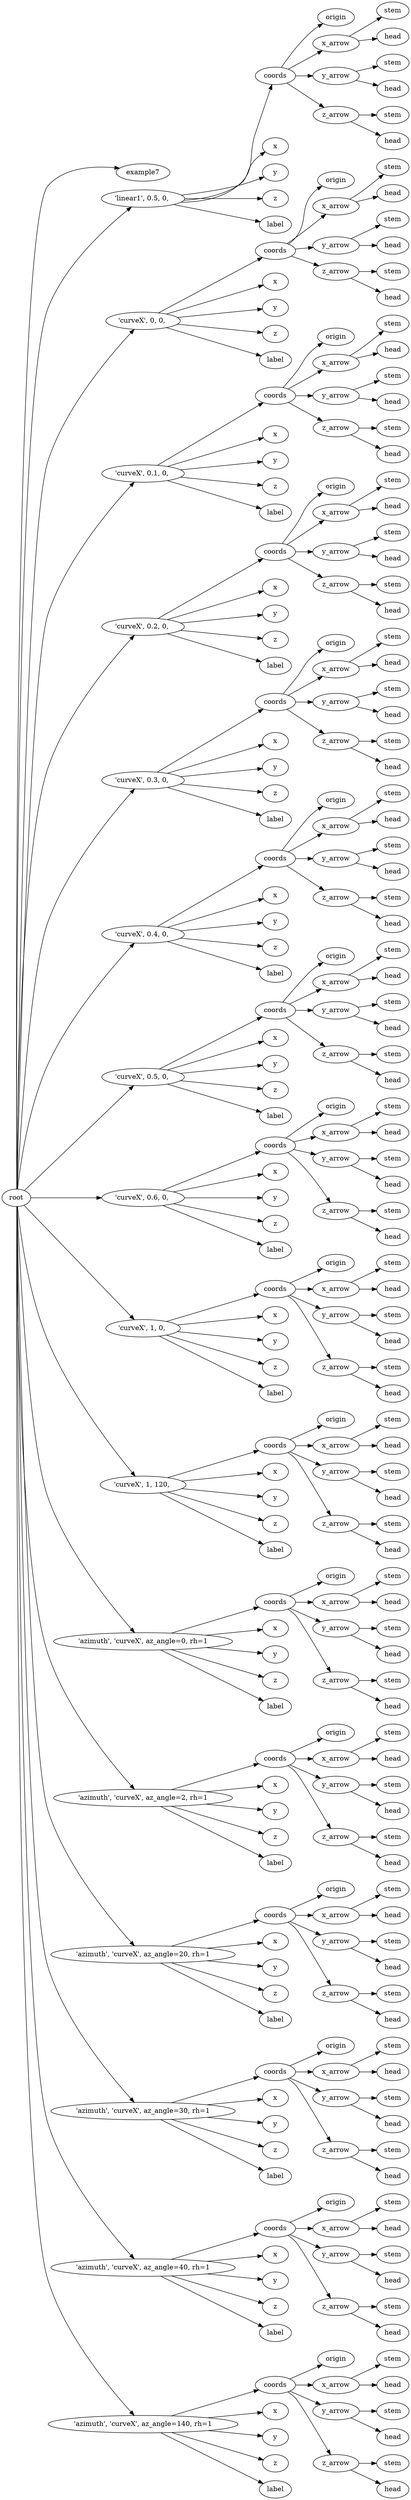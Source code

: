 digraph example7 {
	graph [rankdir=LR]
	root_699 [label=root href="javascript:s=&quot;\(\)\nNone&quot;; console.log(s); alert(s);"]
	example7_700 [label=example7 href="javascript:s=&quot;\(&#x27;example7&#x27;,\)\nLinearExtrude&quot;; console.log(s); alert(s);" tooltip=LinearExtrude]
	701 [label="'linear1',\ 0\.5,\ 0,\ " href="javascript:s=&quot;\(&quot;&#x27;linear1&#x27;,\ 0\.5,\ 0,\ &quot;,\)\nAnnotatedCoordinates&quot;; console.log(s); alert(s);" tooltip=AnnotatedCoordinates]
	coords_702 [label=coords href="javascript:s=&quot;\(&quot;&#x27;linear1&#x27;,\ 0\.5,\ 0,\ &quot;,\ &#x27;coords&#x27;\)\nCoordinates&quot;; console.log(s); alert(s);" tooltip=Coordinates]
	origin_703 [label=origin href="javascript:s=&quot;\(&quot;&#x27;linear1&#x27;,\ 0\.5,\ 0,\ &quot;,\ &#x27;coords&#x27;,\ &#x27;origin&#x27;\)\nCoordinatesCage&quot;; console.log(s); alert(s);" tooltip=CoordinatesCage]
	x_arrow_704 [label=x_arrow href="javascript:s=&quot;\(&quot;&#x27;linear1&#x27;,\ 0\.5,\ 0,\ &quot;,\ &#x27;coords&#x27;,\ &#x27;x_arrow&#x27;\)\nArrow&quot;; console.log(s); alert(s);" tooltip=Arrow]
	stem_705 [label=stem href="javascript:s=&quot;\(&quot;&#x27;linear1&#x27;,\ 0\.5,\ 0,\ &quot;,\ &#x27;coords&#x27;,\ &#x27;x_arrow&#x27;,\ &#x27;stem&#x27;\)\nCone&quot;; console.log(s); alert(s);" tooltip=Cone]
	head_706 [label=head href="javascript:s=&quot;\(&quot;&#x27;linear1&#x27;,\ 0\.5,\ 0,\ &quot;,\ &#x27;coords&#x27;,\ &#x27;x_arrow&#x27;,\ &#x27;head&#x27;\)\nCone&quot;; console.log(s); alert(s);" tooltip=Cone]
	y_arrow_707 [label=y_arrow href="javascript:s=&quot;\(&quot;&#x27;linear1&#x27;,\ 0\.5,\ 0,\ &quot;,\ &#x27;coords&#x27;,\ &#x27;y_arrow&#x27;\)\nArrow&quot;; console.log(s); alert(s);" tooltip=Arrow]
	stem_708 [label=stem href="javascript:s=&quot;\(&quot;&#x27;linear1&#x27;,\ 0\.5,\ 0,\ &quot;,\ &#x27;coords&#x27;,\ &#x27;y_arrow&#x27;,\ &#x27;stem&#x27;\)\nCone&quot;; console.log(s); alert(s);" tooltip=Cone]
	head_709 [label=head href="javascript:s=&quot;\(&quot;&#x27;linear1&#x27;,\ 0\.5,\ 0,\ &quot;,\ &#x27;coords&#x27;,\ &#x27;y_arrow&#x27;,\ &#x27;head&#x27;\)\nCone&quot;; console.log(s); alert(s);" tooltip=Cone]
	z_arrow_710 [label=z_arrow href="javascript:s=&quot;\(&quot;&#x27;linear1&#x27;,\ 0\.5,\ 0,\ &quot;,\ &#x27;coords&#x27;,\ &#x27;z_arrow&#x27;\)\nArrow&quot;; console.log(s); alert(s);" tooltip=Arrow]
	stem_711 [label=stem href="javascript:s=&quot;\(&quot;&#x27;linear1&#x27;,\ 0\.5,\ 0,\ &quot;,\ &#x27;coords&#x27;,\ &#x27;z_arrow&#x27;,\ &#x27;stem&#x27;\)\nCone&quot;; console.log(s); alert(s);" tooltip=Cone]
	head_712 [label=head href="javascript:s=&quot;\(&quot;&#x27;linear1&#x27;,\ 0\.5,\ 0,\ &quot;,\ &#x27;coords&#x27;,\ &#x27;z_arrow&#x27;,\ &#x27;head&#x27;\)\nCone&quot;; console.log(s); alert(s);" tooltip=Cone]
	x_713 [label=x href="javascript:s=&quot;\(&quot;&#x27;linear1&#x27;,\ 0\.5,\ 0,\ &quot;,\ &#x27;x&#x27;\)\nText&quot;; console.log(s); alert(s);" tooltip=Text]
	y_714 [label=y href="javascript:s=&quot;\(&quot;&#x27;linear1&#x27;,\ 0\.5,\ 0,\ &quot;,\ &#x27;y&#x27;\)\nText&quot;; console.log(s); alert(s);" tooltip=Text]
	z_715 [label=z href="javascript:s=&quot;\(&quot;&#x27;linear1&#x27;,\ 0\.5,\ 0,\ &quot;,\ &#x27;z&#x27;\)\nText&quot;; console.log(s); alert(s);" tooltip=Text]
	label_716 [label=label href="javascript:s=&quot;\(&quot;&#x27;linear1&#x27;,\ 0\.5,\ 0,\ &quot;,\ &#x27;label&#x27;\)\nText&quot;; console.log(s); alert(s);" tooltip=Text]
	717 [label="'curveX',\ 0,\ 0,\ " href="javascript:s=&quot;\(&quot;&#x27;curveX&#x27;,\ 0,\ 0,\ &quot;,\)\nAnnotatedCoordinates&quot;; console.log(s); alert(s);" tooltip=AnnotatedCoordinates]
	coords_718 [label=coords href="javascript:s=&quot;\(&quot;&#x27;curveX&#x27;,\ 0,\ 0,\ &quot;,\ &#x27;coords&#x27;\)\nCoordinates&quot;; console.log(s); alert(s);" tooltip=Coordinates]
	origin_719 [label=origin href="javascript:s=&quot;\(&quot;&#x27;curveX&#x27;,\ 0,\ 0,\ &quot;,\ &#x27;coords&#x27;,\ &#x27;origin&#x27;\)\nCoordinatesCage&quot;; console.log(s); alert(s);" tooltip=CoordinatesCage]
	x_arrow_720 [label=x_arrow href="javascript:s=&quot;\(&quot;&#x27;curveX&#x27;,\ 0,\ 0,\ &quot;,\ &#x27;coords&#x27;,\ &#x27;x_arrow&#x27;\)\nArrow&quot;; console.log(s); alert(s);" tooltip=Arrow]
	stem_721 [label=stem href="javascript:s=&quot;\(&quot;&#x27;curveX&#x27;,\ 0,\ 0,\ &quot;,\ &#x27;coords&#x27;,\ &#x27;x_arrow&#x27;,\ &#x27;stem&#x27;\)\nCone&quot;; console.log(s); alert(s);" tooltip=Cone]
	head_722 [label=head href="javascript:s=&quot;\(&quot;&#x27;curveX&#x27;,\ 0,\ 0,\ &quot;,\ &#x27;coords&#x27;,\ &#x27;x_arrow&#x27;,\ &#x27;head&#x27;\)\nCone&quot;; console.log(s); alert(s);" tooltip=Cone]
	y_arrow_723 [label=y_arrow href="javascript:s=&quot;\(&quot;&#x27;curveX&#x27;,\ 0,\ 0,\ &quot;,\ &#x27;coords&#x27;,\ &#x27;y_arrow&#x27;\)\nArrow&quot;; console.log(s); alert(s);" tooltip=Arrow]
	stem_724 [label=stem href="javascript:s=&quot;\(&quot;&#x27;curveX&#x27;,\ 0,\ 0,\ &quot;,\ &#x27;coords&#x27;,\ &#x27;y_arrow&#x27;,\ &#x27;stem&#x27;\)\nCone&quot;; console.log(s); alert(s);" tooltip=Cone]
	head_725 [label=head href="javascript:s=&quot;\(&quot;&#x27;curveX&#x27;,\ 0,\ 0,\ &quot;,\ &#x27;coords&#x27;,\ &#x27;y_arrow&#x27;,\ &#x27;head&#x27;\)\nCone&quot;; console.log(s); alert(s);" tooltip=Cone]
	z_arrow_726 [label=z_arrow href="javascript:s=&quot;\(&quot;&#x27;curveX&#x27;,\ 0,\ 0,\ &quot;,\ &#x27;coords&#x27;,\ &#x27;z_arrow&#x27;\)\nArrow&quot;; console.log(s); alert(s);" tooltip=Arrow]
	stem_727 [label=stem href="javascript:s=&quot;\(&quot;&#x27;curveX&#x27;,\ 0,\ 0,\ &quot;,\ &#x27;coords&#x27;,\ &#x27;z_arrow&#x27;,\ &#x27;stem&#x27;\)\nCone&quot;; console.log(s); alert(s);" tooltip=Cone]
	head_728 [label=head href="javascript:s=&quot;\(&quot;&#x27;curveX&#x27;,\ 0,\ 0,\ &quot;,\ &#x27;coords&#x27;,\ &#x27;z_arrow&#x27;,\ &#x27;head&#x27;\)\nCone&quot;; console.log(s); alert(s);" tooltip=Cone]
	x_729 [label=x href="javascript:s=&quot;\(&quot;&#x27;curveX&#x27;,\ 0,\ 0,\ &quot;,\ &#x27;x&#x27;\)\nText&quot;; console.log(s); alert(s);" tooltip=Text]
	y_730 [label=y href="javascript:s=&quot;\(&quot;&#x27;curveX&#x27;,\ 0,\ 0,\ &quot;,\ &#x27;y&#x27;\)\nText&quot;; console.log(s); alert(s);" tooltip=Text]
	z_731 [label=z href="javascript:s=&quot;\(&quot;&#x27;curveX&#x27;,\ 0,\ 0,\ &quot;,\ &#x27;z&#x27;\)\nText&quot;; console.log(s); alert(s);" tooltip=Text]
	label_732 [label=label href="javascript:s=&quot;\(&quot;&#x27;curveX&#x27;,\ 0,\ 0,\ &quot;,\ &#x27;label&#x27;\)\nText&quot;; console.log(s); alert(s);" tooltip=Text]
	733 [label="'curveX',\ 0\.1,\ 0,\ " href="javascript:s=&quot;\(&quot;&#x27;curveX&#x27;,\ 0\.1,\ 0,\ &quot;,\)\nAnnotatedCoordinates&quot;; console.log(s); alert(s);" tooltip=AnnotatedCoordinates]
	coords_734 [label=coords href="javascript:s=&quot;\(&quot;&#x27;curveX&#x27;,\ 0\.1,\ 0,\ &quot;,\ &#x27;coords&#x27;\)\nCoordinates&quot;; console.log(s); alert(s);" tooltip=Coordinates]
	origin_735 [label=origin href="javascript:s=&quot;\(&quot;&#x27;curveX&#x27;,\ 0\.1,\ 0,\ &quot;,\ &#x27;coords&#x27;,\ &#x27;origin&#x27;\)\nCoordinatesCage&quot;; console.log(s); alert(s);" tooltip=CoordinatesCage]
	x_arrow_736 [label=x_arrow href="javascript:s=&quot;\(&quot;&#x27;curveX&#x27;,\ 0\.1,\ 0,\ &quot;,\ &#x27;coords&#x27;,\ &#x27;x_arrow&#x27;\)\nArrow&quot;; console.log(s); alert(s);" tooltip=Arrow]
	stem_737 [label=stem href="javascript:s=&quot;\(&quot;&#x27;curveX&#x27;,\ 0\.1,\ 0,\ &quot;,\ &#x27;coords&#x27;,\ &#x27;x_arrow&#x27;,\ &#x27;stem&#x27;\)\nCone&quot;; console.log(s); alert(s);" tooltip=Cone]
	head_738 [label=head href="javascript:s=&quot;\(&quot;&#x27;curveX&#x27;,\ 0\.1,\ 0,\ &quot;,\ &#x27;coords&#x27;,\ &#x27;x_arrow&#x27;,\ &#x27;head&#x27;\)\nCone&quot;; console.log(s); alert(s);" tooltip=Cone]
	y_arrow_739 [label=y_arrow href="javascript:s=&quot;\(&quot;&#x27;curveX&#x27;,\ 0\.1,\ 0,\ &quot;,\ &#x27;coords&#x27;,\ &#x27;y_arrow&#x27;\)\nArrow&quot;; console.log(s); alert(s);" tooltip=Arrow]
	stem_740 [label=stem href="javascript:s=&quot;\(&quot;&#x27;curveX&#x27;,\ 0\.1,\ 0,\ &quot;,\ &#x27;coords&#x27;,\ &#x27;y_arrow&#x27;,\ &#x27;stem&#x27;\)\nCone&quot;; console.log(s); alert(s);" tooltip=Cone]
	head_741 [label=head href="javascript:s=&quot;\(&quot;&#x27;curveX&#x27;,\ 0\.1,\ 0,\ &quot;,\ &#x27;coords&#x27;,\ &#x27;y_arrow&#x27;,\ &#x27;head&#x27;\)\nCone&quot;; console.log(s); alert(s);" tooltip=Cone]
	z_arrow_742 [label=z_arrow href="javascript:s=&quot;\(&quot;&#x27;curveX&#x27;,\ 0\.1,\ 0,\ &quot;,\ &#x27;coords&#x27;,\ &#x27;z_arrow&#x27;\)\nArrow&quot;; console.log(s); alert(s);" tooltip=Arrow]
	stem_743 [label=stem href="javascript:s=&quot;\(&quot;&#x27;curveX&#x27;,\ 0\.1,\ 0,\ &quot;,\ &#x27;coords&#x27;,\ &#x27;z_arrow&#x27;,\ &#x27;stem&#x27;\)\nCone&quot;; console.log(s); alert(s);" tooltip=Cone]
	head_744 [label=head href="javascript:s=&quot;\(&quot;&#x27;curveX&#x27;,\ 0\.1,\ 0,\ &quot;,\ &#x27;coords&#x27;,\ &#x27;z_arrow&#x27;,\ &#x27;head&#x27;\)\nCone&quot;; console.log(s); alert(s);" tooltip=Cone]
	x_745 [label=x href="javascript:s=&quot;\(&quot;&#x27;curveX&#x27;,\ 0\.1,\ 0,\ &quot;,\ &#x27;x&#x27;\)\nText&quot;; console.log(s); alert(s);" tooltip=Text]
	y_746 [label=y href="javascript:s=&quot;\(&quot;&#x27;curveX&#x27;,\ 0\.1,\ 0,\ &quot;,\ &#x27;y&#x27;\)\nText&quot;; console.log(s); alert(s);" tooltip=Text]
	z_747 [label=z href="javascript:s=&quot;\(&quot;&#x27;curveX&#x27;,\ 0\.1,\ 0,\ &quot;,\ &#x27;z&#x27;\)\nText&quot;; console.log(s); alert(s);" tooltip=Text]
	label_748 [label=label href="javascript:s=&quot;\(&quot;&#x27;curveX&#x27;,\ 0\.1,\ 0,\ &quot;,\ &#x27;label&#x27;\)\nText&quot;; console.log(s); alert(s);" tooltip=Text]
	749 [label="'curveX',\ 0\.2,\ 0,\ " href="javascript:s=&quot;\(&quot;&#x27;curveX&#x27;,\ 0\.2,\ 0,\ &quot;,\)\nAnnotatedCoordinates&quot;; console.log(s); alert(s);" tooltip=AnnotatedCoordinates]
	coords_750 [label=coords href="javascript:s=&quot;\(&quot;&#x27;curveX&#x27;,\ 0\.2,\ 0,\ &quot;,\ &#x27;coords&#x27;\)\nCoordinates&quot;; console.log(s); alert(s);" tooltip=Coordinates]
	origin_751 [label=origin href="javascript:s=&quot;\(&quot;&#x27;curveX&#x27;,\ 0\.2,\ 0,\ &quot;,\ &#x27;coords&#x27;,\ &#x27;origin&#x27;\)\nCoordinatesCage&quot;; console.log(s); alert(s);" tooltip=CoordinatesCage]
	x_arrow_752 [label=x_arrow href="javascript:s=&quot;\(&quot;&#x27;curveX&#x27;,\ 0\.2,\ 0,\ &quot;,\ &#x27;coords&#x27;,\ &#x27;x_arrow&#x27;\)\nArrow&quot;; console.log(s); alert(s);" tooltip=Arrow]
	stem_753 [label=stem href="javascript:s=&quot;\(&quot;&#x27;curveX&#x27;,\ 0\.2,\ 0,\ &quot;,\ &#x27;coords&#x27;,\ &#x27;x_arrow&#x27;,\ &#x27;stem&#x27;\)\nCone&quot;; console.log(s); alert(s);" tooltip=Cone]
	head_754 [label=head href="javascript:s=&quot;\(&quot;&#x27;curveX&#x27;,\ 0\.2,\ 0,\ &quot;,\ &#x27;coords&#x27;,\ &#x27;x_arrow&#x27;,\ &#x27;head&#x27;\)\nCone&quot;; console.log(s); alert(s);" tooltip=Cone]
	y_arrow_755 [label=y_arrow href="javascript:s=&quot;\(&quot;&#x27;curveX&#x27;,\ 0\.2,\ 0,\ &quot;,\ &#x27;coords&#x27;,\ &#x27;y_arrow&#x27;\)\nArrow&quot;; console.log(s); alert(s);" tooltip=Arrow]
	stem_756 [label=stem href="javascript:s=&quot;\(&quot;&#x27;curveX&#x27;,\ 0\.2,\ 0,\ &quot;,\ &#x27;coords&#x27;,\ &#x27;y_arrow&#x27;,\ &#x27;stem&#x27;\)\nCone&quot;; console.log(s); alert(s);" tooltip=Cone]
	head_757 [label=head href="javascript:s=&quot;\(&quot;&#x27;curveX&#x27;,\ 0\.2,\ 0,\ &quot;,\ &#x27;coords&#x27;,\ &#x27;y_arrow&#x27;,\ &#x27;head&#x27;\)\nCone&quot;; console.log(s); alert(s);" tooltip=Cone]
	z_arrow_758 [label=z_arrow href="javascript:s=&quot;\(&quot;&#x27;curveX&#x27;,\ 0\.2,\ 0,\ &quot;,\ &#x27;coords&#x27;,\ &#x27;z_arrow&#x27;\)\nArrow&quot;; console.log(s); alert(s);" tooltip=Arrow]
	stem_759 [label=stem href="javascript:s=&quot;\(&quot;&#x27;curveX&#x27;,\ 0\.2,\ 0,\ &quot;,\ &#x27;coords&#x27;,\ &#x27;z_arrow&#x27;,\ &#x27;stem&#x27;\)\nCone&quot;; console.log(s); alert(s);" tooltip=Cone]
	head_760 [label=head href="javascript:s=&quot;\(&quot;&#x27;curveX&#x27;,\ 0\.2,\ 0,\ &quot;,\ &#x27;coords&#x27;,\ &#x27;z_arrow&#x27;,\ &#x27;head&#x27;\)\nCone&quot;; console.log(s); alert(s);" tooltip=Cone]
	x_761 [label=x href="javascript:s=&quot;\(&quot;&#x27;curveX&#x27;,\ 0\.2,\ 0,\ &quot;,\ &#x27;x&#x27;\)\nText&quot;; console.log(s); alert(s);" tooltip=Text]
	y_762 [label=y href="javascript:s=&quot;\(&quot;&#x27;curveX&#x27;,\ 0\.2,\ 0,\ &quot;,\ &#x27;y&#x27;\)\nText&quot;; console.log(s); alert(s);" tooltip=Text]
	z_763 [label=z href="javascript:s=&quot;\(&quot;&#x27;curveX&#x27;,\ 0\.2,\ 0,\ &quot;,\ &#x27;z&#x27;\)\nText&quot;; console.log(s); alert(s);" tooltip=Text]
	label_764 [label=label href="javascript:s=&quot;\(&quot;&#x27;curveX&#x27;,\ 0\.2,\ 0,\ &quot;,\ &#x27;label&#x27;\)\nText&quot;; console.log(s); alert(s);" tooltip=Text]
	765 [label="'curveX',\ 0\.3,\ 0,\ " href="javascript:s=&quot;\(&quot;&#x27;curveX&#x27;,\ 0\.3,\ 0,\ &quot;,\)\nAnnotatedCoordinates&quot;; console.log(s); alert(s);" tooltip=AnnotatedCoordinates]
	coords_766 [label=coords href="javascript:s=&quot;\(&quot;&#x27;curveX&#x27;,\ 0\.3,\ 0,\ &quot;,\ &#x27;coords&#x27;\)\nCoordinates&quot;; console.log(s); alert(s);" tooltip=Coordinates]
	origin_767 [label=origin href="javascript:s=&quot;\(&quot;&#x27;curveX&#x27;,\ 0\.3,\ 0,\ &quot;,\ &#x27;coords&#x27;,\ &#x27;origin&#x27;\)\nCoordinatesCage&quot;; console.log(s); alert(s);" tooltip=CoordinatesCage]
	x_arrow_768 [label=x_arrow href="javascript:s=&quot;\(&quot;&#x27;curveX&#x27;,\ 0\.3,\ 0,\ &quot;,\ &#x27;coords&#x27;,\ &#x27;x_arrow&#x27;\)\nArrow&quot;; console.log(s); alert(s);" tooltip=Arrow]
	stem_769 [label=stem href="javascript:s=&quot;\(&quot;&#x27;curveX&#x27;,\ 0\.3,\ 0,\ &quot;,\ &#x27;coords&#x27;,\ &#x27;x_arrow&#x27;,\ &#x27;stem&#x27;\)\nCone&quot;; console.log(s); alert(s);" tooltip=Cone]
	head_770 [label=head href="javascript:s=&quot;\(&quot;&#x27;curveX&#x27;,\ 0\.3,\ 0,\ &quot;,\ &#x27;coords&#x27;,\ &#x27;x_arrow&#x27;,\ &#x27;head&#x27;\)\nCone&quot;; console.log(s); alert(s);" tooltip=Cone]
	y_arrow_771 [label=y_arrow href="javascript:s=&quot;\(&quot;&#x27;curveX&#x27;,\ 0\.3,\ 0,\ &quot;,\ &#x27;coords&#x27;,\ &#x27;y_arrow&#x27;\)\nArrow&quot;; console.log(s); alert(s);" tooltip=Arrow]
	stem_772 [label=stem href="javascript:s=&quot;\(&quot;&#x27;curveX&#x27;,\ 0\.3,\ 0,\ &quot;,\ &#x27;coords&#x27;,\ &#x27;y_arrow&#x27;,\ &#x27;stem&#x27;\)\nCone&quot;; console.log(s); alert(s);" tooltip=Cone]
	head_773 [label=head href="javascript:s=&quot;\(&quot;&#x27;curveX&#x27;,\ 0\.3,\ 0,\ &quot;,\ &#x27;coords&#x27;,\ &#x27;y_arrow&#x27;,\ &#x27;head&#x27;\)\nCone&quot;; console.log(s); alert(s);" tooltip=Cone]
	z_arrow_774 [label=z_arrow href="javascript:s=&quot;\(&quot;&#x27;curveX&#x27;,\ 0\.3,\ 0,\ &quot;,\ &#x27;coords&#x27;,\ &#x27;z_arrow&#x27;\)\nArrow&quot;; console.log(s); alert(s);" tooltip=Arrow]
	stem_775 [label=stem href="javascript:s=&quot;\(&quot;&#x27;curveX&#x27;,\ 0\.3,\ 0,\ &quot;,\ &#x27;coords&#x27;,\ &#x27;z_arrow&#x27;,\ &#x27;stem&#x27;\)\nCone&quot;; console.log(s); alert(s);" tooltip=Cone]
	head_776 [label=head href="javascript:s=&quot;\(&quot;&#x27;curveX&#x27;,\ 0\.3,\ 0,\ &quot;,\ &#x27;coords&#x27;,\ &#x27;z_arrow&#x27;,\ &#x27;head&#x27;\)\nCone&quot;; console.log(s); alert(s);" tooltip=Cone]
	x_777 [label=x href="javascript:s=&quot;\(&quot;&#x27;curveX&#x27;,\ 0\.3,\ 0,\ &quot;,\ &#x27;x&#x27;\)\nText&quot;; console.log(s); alert(s);" tooltip=Text]
	y_778 [label=y href="javascript:s=&quot;\(&quot;&#x27;curveX&#x27;,\ 0\.3,\ 0,\ &quot;,\ &#x27;y&#x27;\)\nText&quot;; console.log(s); alert(s);" tooltip=Text]
	z_779 [label=z href="javascript:s=&quot;\(&quot;&#x27;curveX&#x27;,\ 0\.3,\ 0,\ &quot;,\ &#x27;z&#x27;\)\nText&quot;; console.log(s); alert(s);" tooltip=Text]
	label_780 [label=label href="javascript:s=&quot;\(&quot;&#x27;curveX&#x27;,\ 0\.3,\ 0,\ &quot;,\ &#x27;label&#x27;\)\nText&quot;; console.log(s); alert(s);" tooltip=Text]
	781 [label="'curveX',\ 0\.4,\ 0,\ " href="javascript:s=&quot;\(&quot;&#x27;curveX&#x27;,\ 0\.4,\ 0,\ &quot;,\)\nAnnotatedCoordinates&quot;; console.log(s); alert(s);" tooltip=AnnotatedCoordinates]
	coords_782 [label=coords href="javascript:s=&quot;\(&quot;&#x27;curveX&#x27;,\ 0\.4,\ 0,\ &quot;,\ &#x27;coords&#x27;\)\nCoordinates&quot;; console.log(s); alert(s);" tooltip=Coordinates]
	origin_783 [label=origin href="javascript:s=&quot;\(&quot;&#x27;curveX&#x27;,\ 0\.4,\ 0,\ &quot;,\ &#x27;coords&#x27;,\ &#x27;origin&#x27;\)\nCoordinatesCage&quot;; console.log(s); alert(s);" tooltip=CoordinatesCage]
	x_arrow_784 [label=x_arrow href="javascript:s=&quot;\(&quot;&#x27;curveX&#x27;,\ 0\.4,\ 0,\ &quot;,\ &#x27;coords&#x27;,\ &#x27;x_arrow&#x27;\)\nArrow&quot;; console.log(s); alert(s);" tooltip=Arrow]
	stem_785 [label=stem href="javascript:s=&quot;\(&quot;&#x27;curveX&#x27;,\ 0\.4,\ 0,\ &quot;,\ &#x27;coords&#x27;,\ &#x27;x_arrow&#x27;,\ &#x27;stem&#x27;\)\nCone&quot;; console.log(s); alert(s);" tooltip=Cone]
	head_786 [label=head href="javascript:s=&quot;\(&quot;&#x27;curveX&#x27;,\ 0\.4,\ 0,\ &quot;,\ &#x27;coords&#x27;,\ &#x27;x_arrow&#x27;,\ &#x27;head&#x27;\)\nCone&quot;; console.log(s); alert(s);" tooltip=Cone]
	y_arrow_787 [label=y_arrow href="javascript:s=&quot;\(&quot;&#x27;curveX&#x27;,\ 0\.4,\ 0,\ &quot;,\ &#x27;coords&#x27;,\ &#x27;y_arrow&#x27;\)\nArrow&quot;; console.log(s); alert(s);" tooltip=Arrow]
	stem_788 [label=stem href="javascript:s=&quot;\(&quot;&#x27;curveX&#x27;,\ 0\.4,\ 0,\ &quot;,\ &#x27;coords&#x27;,\ &#x27;y_arrow&#x27;,\ &#x27;stem&#x27;\)\nCone&quot;; console.log(s); alert(s);" tooltip=Cone]
	head_789 [label=head href="javascript:s=&quot;\(&quot;&#x27;curveX&#x27;,\ 0\.4,\ 0,\ &quot;,\ &#x27;coords&#x27;,\ &#x27;y_arrow&#x27;,\ &#x27;head&#x27;\)\nCone&quot;; console.log(s); alert(s);" tooltip=Cone]
	z_arrow_790 [label=z_arrow href="javascript:s=&quot;\(&quot;&#x27;curveX&#x27;,\ 0\.4,\ 0,\ &quot;,\ &#x27;coords&#x27;,\ &#x27;z_arrow&#x27;\)\nArrow&quot;; console.log(s); alert(s);" tooltip=Arrow]
	stem_791 [label=stem href="javascript:s=&quot;\(&quot;&#x27;curveX&#x27;,\ 0\.4,\ 0,\ &quot;,\ &#x27;coords&#x27;,\ &#x27;z_arrow&#x27;,\ &#x27;stem&#x27;\)\nCone&quot;; console.log(s); alert(s);" tooltip=Cone]
	head_792 [label=head href="javascript:s=&quot;\(&quot;&#x27;curveX&#x27;,\ 0\.4,\ 0,\ &quot;,\ &#x27;coords&#x27;,\ &#x27;z_arrow&#x27;,\ &#x27;head&#x27;\)\nCone&quot;; console.log(s); alert(s);" tooltip=Cone]
	x_793 [label=x href="javascript:s=&quot;\(&quot;&#x27;curveX&#x27;,\ 0\.4,\ 0,\ &quot;,\ &#x27;x&#x27;\)\nText&quot;; console.log(s); alert(s);" tooltip=Text]
	y_794 [label=y href="javascript:s=&quot;\(&quot;&#x27;curveX&#x27;,\ 0\.4,\ 0,\ &quot;,\ &#x27;y&#x27;\)\nText&quot;; console.log(s); alert(s);" tooltip=Text]
	z_795 [label=z href="javascript:s=&quot;\(&quot;&#x27;curveX&#x27;,\ 0\.4,\ 0,\ &quot;,\ &#x27;z&#x27;\)\nText&quot;; console.log(s); alert(s);" tooltip=Text]
	label_796 [label=label href="javascript:s=&quot;\(&quot;&#x27;curveX&#x27;,\ 0\.4,\ 0,\ &quot;,\ &#x27;label&#x27;\)\nText&quot;; console.log(s); alert(s);" tooltip=Text]
	797 [label="'curveX',\ 0\.5,\ 0,\ " href="javascript:s=&quot;\(&quot;&#x27;curveX&#x27;,\ 0\.5,\ 0,\ &quot;,\)\nAnnotatedCoordinates&quot;; console.log(s); alert(s);" tooltip=AnnotatedCoordinates]
	coords_798 [label=coords href="javascript:s=&quot;\(&quot;&#x27;curveX&#x27;,\ 0\.5,\ 0,\ &quot;,\ &#x27;coords&#x27;\)\nCoordinates&quot;; console.log(s); alert(s);" tooltip=Coordinates]
	origin_799 [label=origin href="javascript:s=&quot;\(&quot;&#x27;curveX&#x27;,\ 0\.5,\ 0,\ &quot;,\ &#x27;coords&#x27;,\ &#x27;origin&#x27;\)\nCoordinatesCage&quot;; console.log(s); alert(s);" tooltip=CoordinatesCage]
	x_arrow_800 [label=x_arrow href="javascript:s=&quot;\(&quot;&#x27;curveX&#x27;,\ 0\.5,\ 0,\ &quot;,\ &#x27;coords&#x27;,\ &#x27;x_arrow&#x27;\)\nArrow&quot;; console.log(s); alert(s);" tooltip=Arrow]
	stem_801 [label=stem href="javascript:s=&quot;\(&quot;&#x27;curveX&#x27;,\ 0\.5,\ 0,\ &quot;,\ &#x27;coords&#x27;,\ &#x27;x_arrow&#x27;,\ &#x27;stem&#x27;\)\nCone&quot;; console.log(s); alert(s);" tooltip=Cone]
	head_802 [label=head href="javascript:s=&quot;\(&quot;&#x27;curveX&#x27;,\ 0\.5,\ 0,\ &quot;,\ &#x27;coords&#x27;,\ &#x27;x_arrow&#x27;,\ &#x27;head&#x27;\)\nCone&quot;; console.log(s); alert(s);" tooltip=Cone]
	y_arrow_803 [label=y_arrow href="javascript:s=&quot;\(&quot;&#x27;curveX&#x27;,\ 0\.5,\ 0,\ &quot;,\ &#x27;coords&#x27;,\ &#x27;y_arrow&#x27;\)\nArrow&quot;; console.log(s); alert(s);" tooltip=Arrow]
	stem_804 [label=stem href="javascript:s=&quot;\(&quot;&#x27;curveX&#x27;,\ 0\.5,\ 0,\ &quot;,\ &#x27;coords&#x27;,\ &#x27;y_arrow&#x27;,\ &#x27;stem&#x27;\)\nCone&quot;; console.log(s); alert(s);" tooltip=Cone]
	head_805 [label=head href="javascript:s=&quot;\(&quot;&#x27;curveX&#x27;,\ 0\.5,\ 0,\ &quot;,\ &#x27;coords&#x27;,\ &#x27;y_arrow&#x27;,\ &#x27;head&#x27;\)\nCone&quot;; console.log(s); alert(s);" tooltip=Cone]
	z_arrow_806 [label=z_arrow href="javascript:s=&quot;\(&quot;&#x27;curveX&#x27;,\ 0\.5,\ 0,\ &quot;,\ &#x27;coords&#x27;,\ &#x27;z_arrow&#x27;\)\nArrow&quot;; console.log(s); alert(s);" tooltip=Arrow]
	stem_807 [label=stem href="javascript:s=&quot;\(&quot;&#x27;curveX&#x27;,\ 0\.5,\ 0,\ &quot;,\ &#x27;coords&#x27;,\ &#x27;z_arrow&#x27;,\ &#x27;stem&#x27;\)\nCone&quot;; console.log(s); alert(s);" tooltip=Cone]
	head_808 [label=head href="javascript:s=&quot;\(&quot;&#x27;curveX&#x27;,\ 0\.5,\ 0,\ &quot;,\ &#x27;coords&#x27;,\ &#x27;z_arrow&#x27;,\ &#x27;head&#x27;\)\nCone&quot;; console.log(s); alert(s);" tooltip=Cone]
	x_809 [label=x href="javascript:s=&quot;\(&quot;&#x27;curveX&#x27;,\ 0\.5,\ 0,\ &quot;,\ &#x27;x&#x27;\)\nText&quot;; console.log(s); alert(s);" tooltip=Text]
	y_810 [label=y href="javascript:s=&quot;\(&quot;&#x27;curveX&#x27;,\ 0\.5,\ 0,\ &quot;,\ &#x27;y&#x27;\)\nText&quot;; console.log(s); alert(s);" tooltip=Text]
	z_811 [label=z href="javascript:s=&quot;\(&quot;&#x27;curveX&#x27;,\ 0\.5,\ 0,\ &quot;,\ &#x27;z&#x27;\)\nText&quot;; console.log(s); alert(s);" tooltip=Text]
	label_812 [label=label href="javascript:s=&quot;\(&quot;&#x27;curveX&#x27;,\ 0\.5,\ 0,\ &quot;,\ &#x27;label&#x27;\)\nText&quot;; console.log(s); alert(s);" tooltip=Text]
	813 [label="'curveX',\ 0\.6,\ 0,\ " href="javascript:s=&quot;\(&quot;&#x27;curveX&#x27;,\ 0\.6,\ 0,\ &quot;,\)\nAnnotatedCoordinates&quot;; console.log(s); alert(s);" tooltip=AnnotatedCoordinates]
	coords_814 [label=coords href="javascript:s=&quot;\(&quot;&#x27;curveX&#x27;,\ 0\.6,\ 0,\ &quot;,\ &#x27;coords&#x27;\)\nCoordinates&quot;; console.log(s); alert(s);" tooltip=Coordinates]
	origin_815 [label=origin href="javascript:s=&quot;\(&quot;&#x27;curveX&#x27;,\ 0\.6,\ 0,\ &quot;,\ &#x27;coords&#x27;,\ &#x27;origin&#x27;\)\nCoordinatesCage&quot;; console.log(s); alert(s);" tooltip=CoordinatesCage]
	x_arrow_816 [label=x_arrow href="javascript:s=&quot;\(&quot;&#x27;curveX&#x27;,\ 0\.6,\ 0,\ &quot;,\ &#x27;coords&#x27;,\ &#x27;x_arrow&#x27;\)\nArrow&quot;; console.log(s); alert(s);" tooltip=Arrow]
	stem_817 [label=stem href="javascript:s=&quot;\(&quot;&#x27;curveX&#x27;,\ 0\.6,\ 0,\ &quot;,\ &#x27;coords&#x27;,\ &#x27;x_arrow&#x27;,\ &#x27;stem&#x27;\)\nCone&quot;; console.log(s); alert(s);" tooltip=Cone]
	head_818 [label=head href="javascript:s=&quot;\(&quot;&#x27;curveX&#x27;,\ 0\.6,\ 0,\ &quot;,\ &#x27;coords&#x27;,\ &#x27;x_arrow&#x27;,\ &#x27;head&#x27;\)\nCone&quot;; console.log(s); alert(s);" tooltip=Cone]
	y_arrow_819 [label=y_arrow href="javascript:s=&quot;\(&quot;&#x27;curveX&#x27;,\ 0\.6,\ 0,\ &quot;,\ &#x27;coords&#x27;,\ &#x27;y_arrow&#x27;\)\nArrow&quot;; console.log(s); alert(s);" tooltip=Arrow]
	stem_820 [label=stem href="javascript:s=&quot;\(&quot;&#x27;curveX&#x27;,\ 0\.6,\ 0,\ &quot;,\ &#x27;coords&#x27;,\ &#x27;y_arrow&#x27;,\ &#x27;stem&#x27;\)\nCone&quot;; console.log(s); alert(s);" tooltip=Cone]
	head_821 [label=head href="javascript:s=&quot;\(&quot;&#x27;curveX&#x27;,\ 0\.6,\ 0,\ &quot;,\ &#x27;coords&#x27;,\ &#x27;y_arrow&#x27;,\ &#x27;head&#x27;\)\nCone&quot;; console.log(s); alert(s);" tooltip=Cone]
	z_arrow_822 [label=z_arrow href="javascript:s=&quot;\(&quot;&#x27;curveX&#x27;,\ 0\.6,\ 0,\ &quot;,\ &#x27;coords&#x27;,\ &#x27;z_arrow&#x27;\)\nArrow&quot;; console.log(s); alert(s);" tooltip=Arrow]
	stem_823 [label=stem href="javascript:s=&quot;\(&quot;&#x27;curveX&#x27;,\ 0\.6,\ 0,\ &quot;,\ &#x27;coords&#x27;,\ &#x27;z_arrow&#x27;,\ &#x27;stem&#x27;\)\nCone&quot;; console.log(s); alert(s);" tooltip=Cone]
	head_824 [label=head href="javascript:s=&quot;\(&quot;&#x27;curveX&#x27;,\ 0\.6,\ 0,\ &quot;,\ &#x27;coords&#x27;,\ &#x27;z_arrow&#x27;,\ &#x27;head&#x27;\)\nCone&quot;; console.log(s); alert(s);" tooltip=Cone]
	x_825 [label=x href="javascript:s=&quot;\(&quot;&#x27;curveX&#x27;,\ 0\.6,\ 0,\ &quot;,\ &#x27;x&#x27;\)\nText&quot;; console.log(s); alert(s);" tooltip=Text]
	y_826 [label=y href="javascript:s=&quot;\(&quot;&#x27;curveX&#x27;,\ 0\.6,\ 0,\ &quot;,\ &#x27;y&#x27;\)\nText&quot;; console.log(s); alert(s);" tooltip=Text]
	z_827 [label=z href="javascript:s=&quot;\(&quot;&#x27;curveX&#x27;,\ 0\.6,\ 0,\ &quot;,\ &#x27;z&#x27;\)\nText&quot;; console.log(s); alert(s);" tooltip=Text]
	label_828 [label=label href="javascript:s=&quot;\(&quot;&#x27;curveX&#x27;,\ 0\.6,\ 0,\ &quot;,\ &#x27;label&#x27;\)\nText&quot;; console.log(s); alert(s);" tooltip=Text]
	829 [label="'curveX',\ 1,\ 0,\ " href="javascript:s=&quot;\(&quot;&#x27;curveX&#x27;,\ 1,\ 0,\ &quot;,\)\nAnnotatedCoordinates&quot;; console.log(s); alert(s);" tooltip=AnnotatedCoordinates]
	coords_830 [label=coords href="javascript:s=&quot;\(&quot;&#x27;curveX&#x27;,\ 1,\ 0,\ &quot;,\ &#x27;coords&#x27;\)\nCoordinates&quot;; console.log(s); alert(s);" tooltip=Coordinates]
	origin_831 [label=origin href="javascript:s=&quot;\(&quot;&#x27;curveX&#x27;,\ 1,\ 0,\ &quot;,\ &#x27;coords&#x27;,\ &#x27;origin&#x27;\)\nCoordinatesCage&quot;; console.log(s); alert(s);" tooltip=CoordinatesCage]
	x_arrow_832 [label=x_arrow href="javascript:s=&quot;\(&quot;&#x27;curveX&#x27;,\ 1,\ 0,\ &quot;,\ &#x27;coords&#x27;,\ &#x27;x_arrow&#x27;\)\nArrow&quot;; console.log(s); alert(s);" tooltip=Arrow]
	stem_833 [label=stem href="javascript:s=&quot;\(&quot;&#x27;curveX&#x27;,\ 1,\ 0,\ &quot;,\ &#x27;coords&#x27;,\ &#x27;x_arrow&#x27;,\ &#x27;stem&#x27;\)\nCone&quot;; console.log(s); alert(s);" tooltip=Cone]
	head_834 [label=head href="javascript:s=&quot;\(&quot;&#x27;curveX&#x27;,\ 1,\ 0,\ &quot;,\ &#x27;coords&#x27;,\ &#x27;x_arrow&#x27;,\ &#x27;head&#x27;\)\nCone&quot;; console.log(s); alert(s);" tooltip=Cone]
	y_arrow_835 [label=y_arrow href="javascript:s=&quot;\(&quot;&#x27;curveX&#x27;,\ 1,\ 0,\ &quot;,\ &#x27;coords&#x27;,\ &#x27;y_arrow&#x27;\)\nArrow&quot;; console.log(s); alert(s);" tooltip=Arrow]
	stem_836 [label=stem href="javascript:s=&quot;\(&quot;&#x27;curveX&#x27;,\ 1,\ 0,\ &quot;,\ &#x27;coords&#x27;,\ &#x27;y_arrow&#x27;,\ &#x27;stem&#x27;\)\nCone&quot;; console.log(s); alert(s);" tooltip=Cone]
	head_837 [label=head href="javascript:s=&quot;\(&quot;&#x27;curveX&#x27;,\ 1,\ 0,\ &quot;,\ &#x27;coords&#x27;,\ &#x27;y_arrow&#x27;,\ &#x27;head&#x27;\)\nCone&quot;; console.log(s); alert(s);" tooltip=Cone]
	z_arrow_838 [label=z_arrow href="javascript:s=&quot;\(&quot;&#x27;curveX&#x27;,\ 1,\ 0,\ &quot;,\ &#x27;coords&#x27;,\ &#x27;z_arrow&#x27;\)\nArrow&quot;; console.log(s); alert(s);" tooltip=Arrow]
	stem_839 [label=stem href="javascript:s=&quot;\(&quot;&#x27;curveX&#x27;,\ 1,\ 0,\ &quot;,\ &#x27;coords&#x27;,\ &#x27;z_arrow&#x27;,\ &#x27;stem&#x27;\)\nCone&quot;; console.log(s); alert(s);" tooltip=Cone]
	head_840 [label=head href="javascript:s=&quot;\(&quot;&#x27;curveX&#x27;,\ 1,\ 0,\ &quot;,\ &#x27;coords&#x27;,\ &#x27;z_arrow&#x27;,\ &#x27;head&#x27;\)\nCone&quot;; console.log(s); alert(s);" tooltip=Cone]
	x_841 [label=x href="javascript:s=&quot;\(&quot;&#x27;curveX&#x27;,\ 1,\ 0,\ &quot;,\ &#x27;x&#x27;\)\nText&quot;; console.log(s); alert(s);" tooltip=Text]
	y_842 [label=y href="javascript:s=&quot;\(&quot;&#x27;curveX&#x27;,\ 1,\ 0,\ &quot;,\ &#x27;y&#x27;\)\nText&quot;; console.log(s); alert(s);" tooltip=Text]
	z_843 [label=z href="javascript:s=&quot;\(&quot;&#x27;curveX&#x27;,\ 1,\ 0,\ &quot;,\ &#x27;z&#x27;\)\nText&quot;; console.log(s); alert(s);" tooltip=Text]
	label_844 [label=label href="javascript:s=&quot;\(&quot;&#x27;curveX&#x27;,\ 1,\ 0,\ &quot;,\ &#x27;label&#x27;\)\nText&quot;; console.log(s); alert(s);" tooltip=Text]
	845 [label="'curveX',\ 1,\ 120,\ " href="javascript:s=&quot;\(&quot;&#x27;curveX&#x27;,\ 1,\ 120,\ &quot;,\)\nAnnotatedCoordinates&quot;; console.log(s); alert(s);" tooltip=AnnotatedCoordinates]
	coords_846 [label=coords href="javascript:s=&quot;\(&quot;&#x27;curveX&#x27;,\ 1,\ 120,\ &quot;,\ &#x27;coords&#x27;\)\nCoordinates&quot;; console.log(s); alert(s);" tooltip=Coordinates]
	origin_847 [label=origin href="javascript:s=&quot;\(&quot;&#x27;curveX&#x27;,\ 1,\ 120,\ &quot;,\ &#x27;coords&#x27;,\ &#x27;origin&#x27;\)\nCoordinatesCage&quot;; console.log(s); alert(s);" tooltip=CoordinatesCage]
	x_arrow_848 [label=x_arrow href="javascript:s=&quot;\(&quot;&#x27;curveX&#x27;,\ 1,\ 120,\ &quot;,\ &#x27;coords&#x27;,\ &#x27;x_arrow&#x27;\)\nArrow&quot;; console.log(s); alert(s);" tooltip=Arrow]
	stem_849 [label=stem href="javascript:s=&quot;\(&quot;&#x27;curveX&#x27;,\ 1,\ 120,\ &quot;,\ &#x27;coords&#x27;,\ &#x27;x_arrow&#x27;,\ &#x27;stem&#x27;\)\nCone&quot;; console.log(s); alert(s);" tooltip=Cone]
	head_850 [label=head href="javascript:s=&quot;\(&quot;&#x27;curveX&#x27;,\ 1,\ 120,\ &quot;,\ &#x27;coords&#x27;,\ &#x27;x_arrow&#x27;,\ &#x27;head&#x27;\)\nCone&quot;; console.log(s); alert(s);" tooltip=Cone]
	y_arrow_851 [label=y_arrow href="javascript:s=&quot;\(&quot;&#x27;curveX&#x27;,\ 1,\ 120,\ &quot;,\ &#x27;coords&#x27;,\ &#x27;y_arrow&#x27;\)\nArrow&quot;; console.log(s); alert(s);" tooltip=Arrow]
	stem_852 [label=stem href="javascript:s=&quot;\(&quot;&#x27;curveX&#x27;,\ 1,\ 120,\ &quot;,\ &#x27;coords&#x27;,\ &#x27;y_arrow&#x27;,\ &#x27;stem&#x27;\)\nCone&quot;; console.log(s); alert(s);" tooltip=Cone]
	head_853 [label=head href="javascript:s=&quot;\(&quot;&#x27;curveX&#x27;,\ 1,\ 120,\ &quot;,\ &#x27;coords&#x27;,\ &#x27;y_arrow&#x27;,\ &#x27;head&#x27;\)\nCone&quot;; console.log(s); alert(s);" tooltip=Cone]
	z_arrow_854 [label=z_arrow href="javascript:s=&quot;\(&quot;&#x27;curveX&#x27;,\ 1,\ 120,\ &quot;,\ &#x27;coords&#x27;,\ &#x27;z_arrow&#x27;\)\nArrow&quot;; console.log(s); alert(s);" tooltip=Arrow]
	stem_855 [label=stem href="javascript:s=&quot;\(&quot;&#x27;curveX&#x27;,\ 1,\ 120,\ &quot;,\ &#x27;coords&#x27;,\ &#x27;z_arrow&#x27;,\ &#x27;stem&#x27;\)\nCone&quot;; console.log(s); alert(s);" tooltip=Cone]
	head_856 [label=head href="javascript:s=&quot;\(&quot;&#x27;curveX&#x27;,\ 1,\ 120,\ &quot;,\ &#x27;coords&#x27;,\ &#x27;z_arrow&#x27;,\ &#x27;head&#x27;\)\nCone&quot;; console.log(s); alert(s);" tooltip=Cone]
	x_857 [label=x href="javascript:s=&quot;\(&quot;&#x27;curveX&#x27;,\ 1,\ 120,\ &quot;,\ &#x27;x&#x27;\)\nText&quot;; console.log(s); alert(s);" tooltip=Text]
	y_858 [label=y href="javascript:s=&quot;\(&quot;&#x27;curveX&#x27;,\ 1,\ 120,\ &quot;,\ &#x27;y&#x27;\)\nText&quot;; console.log(s); alert(s);" tooltip=Text]
	z_859 [label=z href="javascript:s=&quot;\(&quot;&#x27;curveX&#x27;,\ 1,\ 120,\ &quot;,\ &#x27;z&#x27;\)\nText&quot;; console.log(s); alert(s);" tooltip=Text]
	label_860 [label=label href="javascript:s=&quot;\(&quot;&#x27;curveX&#x27;,\ 1,\ 120,\ &quot;,\ &#x27;label&#x27;\)\nText&quot;; console.log(s); alert(s);" tooltip=Text]
	861 [label="'azimuth',\ 'curveX',\ az_angle=0,\ rh=1" href="javascript:s=&quot;\(&quot;&#x27;azimuth&#x27;,\ &#x27;curveX&#x27;,\ az_angle=0,\ rh=1&quot;,\)\nAnnotatedCoordinates&quot;; console.log(s); alert(s);" tooltip=AnnotatedCoordinates]
	coords_862 [label=coords href="javascript:s=&quot;\(&quot;&#x27;azimuth&#x27;,\ &#x27;curveX&#x27;,\ az_angle=0,\ rh=1&quot;,\ &#x27;coords&#x27;\)\nCoordinates&quot;; console.log(s); alert(s);" tooltip=Coordinates]
	origin_863 [label=origin href="javascript:s=&quot;\(&quot;&#x27;azimuth&#x27;,\ &#x27;curveX&#x27;,\ az_angle=0,\ rh=1&quot;,\ &#x27;coords&#x27;,\ &#x27;origin&#x27;\)\nCoordinatesCage&quot;; console.log(s); alert(s);" tooltip=CoordinatesCage]
	x_arrow_864 [label=x_arrow href="javascript:s=&quot;\(&quot;&#x27;azimuth&#x27;,\ &#x27;curveX&#x27;,\ az_angle=0,\ rh=1&quot;,\ &#x27;coords&#x27;,\ &#x27;x_arrow&#x27;\)\nArrow&quot;; console.log(s); alert(s);" tooltip=Arrow]
	stem_865 [label=stem href="javascript:s=&quot;\(&quot;&#x27;azimuth&#x27;,\ &#x27;curveX&#x27;,\ az_angle=0,\ rh=1&quot;,\ &#x27;coords&#x27;,\ &#x27;x_arrow&#x27;,\ &#x27;stem&#x27;\)\nCone&quot;; console.log(s); alert(s);" tooltip=Cone]
	head_866 [label=head href="javascript:s=&quot;\(&quot;&#x27;azimuth&#x27;,\ &#x27;curveX&#x27;,\ az_angle=0,\ rh=1&quot;,\ &#x27;coords&#x27;,\ &#x27;x_arrow&#x27;,\ &#x27;head&#x27;\)\nCone&quot;; console.log(s); alert(s);" tooltip=Cone]
	y_arrow_867 [label=y_arrow href="javascript:s=&quot;\(&quot;&#x27;azimuth&#x27;,\ &#x27;curveX&#x27;,\ az_angle=0,\ rh=1&quot;,\ &#x27;coords&#x27;,\ &#x27;y_arrow&#x27;\)\nArrow&quot;; console.log(s); alert(s);" tooltip=Arrow]
	stem_868 [label=stem href="javascript:s=&quot;\(&quot;&#x27;azimuth&#x27;,\ &#x27;curveX&#x27;,\ az_angle=0,\ rh=1&quot;,\ &#x27;coords&#x27;,\ &#x27;y_arrow&#x27;,\ &#x27;stem&#x27;\)\nCone&quot;; console.log(s); alert(s);" tooltip=Cone]
	head_869 [label=head href="javascript:s=&quot;\(&quot;&#x27;azimuth&#x27;,\ &#x27;curveX&#x27;,\ az_angle=0,\ rh=1&quot;,\ &#x27;coords&#x27;,\ &#x27;y_arrow&#x27;,\ &#x27;head&#x27;\)\nCone&quot;; console.log(s); alert(s);" tooltip=Cone]
	z_arrow_870 [label=z_arrow href="javascript:s=&quot;\(&quot;&#x27;azimuth&#x27;,\ &#x27;curveX&#x27;,\ az_angle=0,\ rh=1&quot;,\ &#x27;coords&#x27;,\ &#x27;z_arrow&#x27;\)\nArrow&quot;; console.log(s); alert(s);" tooltip=Arrow]
	stem_871 [label=stem href="javascript:s=&quot;\(&quot;&#x27;azimuth&#x27;,\ &#x27;curveX&#x27;,\ az_angle=0,\ rh=1&quot;,\ &#x27;coords&#x27;,\ &#x27;z_arrow&#x27;,\ &#x27;stem&#x27;\)\nCone&quot;; console.log(s); alert(s);" tooltip=Cone]
	head_872 [label=head href="javascript:s=&quot;\(&quot;&#x27;azimuth&#x27;,\ &#x27;curveX&#x27;,\ az_angle=0,\ rh=1&quot;,\ &#x27;coords&#x27;,\ &#x27;z_arrow&#x27;,\ &#x27;head&#x27;\)\nCone&quot;; console.log(s); alert(s);" tooltip=Cone]
	x_873 [label=x href="javascript:s=&quot;\(&quot;&#x27;azimuth&#x27;,\ &#x27;curveX&#x27;,\ az_angle=0,\ rh=1&quot;,\ &#x27;x&#x27;\)\nText&quot;; console.log(s); alert(s);" tooltip=Text]
	y_874 [label=y href="javascript:s=&quot;\(&quot;&#x27;azimuth&#x27;,\ &#x27;curveX&#x27;,\ az_angle=0,\ rh=1&quot;,\ &#x27;y&#x27;\)\nText&quot;; console.log(s); alert(s);" tooltip=Text]
	z_875 [label=z href="javascript:s=&quot;\(&quot;&#x27;azimuth&#x27;,\ &#x27;curveX&#x27;,\ az_angle=0,\ rh=1&quot;,\ &#x27;z&#x27;\)\nText&quot;; console.log(s); alert(s);" tooltip=Text]
	label_876 [label=label href="javascript:s=&quot;\(&quot;&#x27;azimuth&#x27;,\ &#x27;curveX&#x27;,\ az_angle=0,\ rh=1&quot;,\ &#x27;label&#x27;\)\nText&quot;; console.log(s); alert(s);" tooltip=Text]
	877 [label="'azimuth',\ 'curveX',\ az_angle=2,\ rh=1" href="javascript:s=&quot;\(&quot;&#x27;azimuth&#x27;,\ &#x27;curveX&#x27;,\ az_angle=2,\ rh=1&quot;,\)\nAnnotatedCoordinates&quot;; console.log(s); alert(s);" tooltip=AnnotatedCoordinates]
	coords_878 [label=coords href="javascript:s=&quot;\(&quot;&#x27;azimuth&#x27;,\ &#x27;curveX&#x27;,\ az_angle=2,\ rh=1&quot;,\ &#x27;coords&#x27;\)\nCoordinates&quot;; console.log(s); alert(s);" tooltip=Coordinates]
	origin_879 [label=origin href="javascript:s=&quot;\(&quot;&#x27;azimuth&#x27;,\ &#x27;curveX&#x27;,\ az_angle=2,\ rh=1&quot;,\ &#x27;coords&#x27;,\ &#x27;origin&#x27;\)\nCoordinatesCage&quot;; console.log(s); alert(s);" tooltip=CoordinatesCage]
	x_arrow_880 [label=x_arrow href="javascript:s=&quot;\(&quot;&#x27;azimuth&#x27;,\ &#x27;curveX&#x27;,\ az_angle=2,\ rh=1&quot;,\ &#x27;coords&#x27;,\ &#x27;x_arrow&#x27;\)\nArrow&quot;; console.log(s); alert(s);" tooltip=Arrow]
	stem_881 [label=stem href="javascript:s=&quot;\(&quot;&#x27;azimuth&#x27;,\ &#x27;curveX&#x27;,\ az_angle=2,\ rh=1&quot;,\ &#x27;coords&#x27;,\ &#x27;x_arrow&#x27;,\ &#x27;stem&#x27;\)\nCone&quot;; console.log(s); alert(s);" tooltip=Cone]
	head_882 [label=head href="javascript:s=&quot;\(&quot;&#x27;azimuth&#x27;,\ &#x27;curveX&#x27;,\ az_angle=2,\ rh=1&quot;,\ &#x27;coords&#x27;,\ &#x27;x_arrow&#x27;,\ &#x27;head&#x27;\)\nCone&quot;; console.log(s); alert(s);" tooltip=Cone]
	y_arrow_883 [label=y_arrow href="javascript:s=&quot;\(&quot;&#x27;azimuth&#x27;,\ &#x27;curveX&#x27;,\ az_angle=2,\ rh=1&quot;,\ &#x27;coords&#x27;,\ &#x27;y_arrow&#x27;\)\nArrow&quot;; console.log(s); alert(s);" tooltip=Arrow]
	stem_884 [label=stem href="javascript:s=&quot;\(&quot;&#x27;azimuth&#x27;,\ &#x27;curveX&#x27;,\ az_angle=2,\ rh=1&quot;,\ &#x27;coords&#x27;,\ &#x27;y_arrow&#x27;,\ &#x27;stem&#x27;\)\nCone&quot;; console.log(s); alert(s);" tooltip=Cone]
	head_885 [label=head href="javascript:s=&quot;\(&quot;&#x27;azimuth&#x27;,\ &#x27;curveX&#x27;,\ az_angle=2,\ rh=1&quot;,\ &#x27;coords&#x27;,\ &#x27;y_arrow&#x27;,\ &#x27;head&#x27;\)\nCone&quot;; console.log(s); alert(s);" tooltip=Cone]
	z_arrow_886 [label=z_arrow href="javascript:s=&quot;\(&quot;&#x27;azimuth&#x27;,\ &#x27;curveX&#x27;,\ az_angle=2,\ rh=1&quot;,\ &#x27;coords&#x27;,\ &#x27;z_arrow&#x27;\)\nArrow&quot;; console.log(s); alert(s);" tooltip=Arrow]
	stem_887 [label=stem href="javascript:s=&quot;\(&quot;&#x27;azimuth&#x27;,\ &#x27;curveX&#x27;,\ az_angle=2,\ rh=1&quot;,\ &#x27;coords&#x27;,\ &#x27;z_arrow&#x27;,\ &#x27;stem&#x27;\)\nCone&quot;; console.log(s); alert(s);" tooltip=Cone]
	head_888 [label=head href="javascript:s=&quot;\(&quot;&#x27;azimuth&#x27;,\ &#x27;curveX&#x27;,\ az_angle=2,\ rh=1&quot;,\ &#x27;coords&#x27;,\ &#x27;z_arrow&#x27;,\ &#x27;head&#x27;\)\nCone&quot;; console.log(s); alert(s);" tooltip=Cone]
	x_889 [label=x href="javascript:s=&quot;\(&quot;&#x27;azimuth&#x27;,\ &#x27;curveX&#x27;,\ az_angle=2,\ rh=1&quot;,\ &#x27;x&#x27;\)\nText&quot;; console.log(s); alert(s);" tooltip=Text]
	y_890 [label=y href="javascript:s=&quot;\(&quot;&#x27;azimuth&#x27;,\ &#x27;curveX&#x27;,\ az_angle=2,\ rh=1&quot;,\ &#x27;y&#x27;\)\nText&quot;; console.log(s); alert(s);" tooltip=Text]
	z_891 [label=z href="javascript:s=&quot;\(&quot;&#x27;azimuth&#x27;,\ &#x27;curveX&#x27;,\ az_angle=2,\ rh=1&quot;,\ &#x27;z&#x27;\)\nText&quot;; console.log(s); alert(s);" tooltip=Text]
	label_892 [label=label href="javascript:s=&quot;\(&quot;&#x27;azimuth&#x27;,\ &#x27;curveX&#x27;,\ az_angle=2,\ rh=1&quot;,\ &#x27;label&#x27;\)\nText&quot;; console.log(s); alert(s);" tooltip=Text]
	893 [label="'azimuth',\ 'curveX',\ az_angle=20,\ rh=1" href="javascript:s=&quot;\(&quot;&#x27;azimuth&#x27;,\ &#x27;curveX&#x27;,\ az_angle=20,\ rh=1&quot;,\)\nAnnotatedCoordinates&quot;; console.log(s); alert(s);" tooltip=AnnotatedCoordinates]
	coords_894 [label=coords href="javascript:s=&quot;\(&quot;&#x27;azimuth&#x27;,\ &#x27;curveX&#x27;,\ az_angle=20,\ rh=1&quot;,\ &#x27;coords&#x27;\)\nCoordinates&quot;; console.log(s); alert(s);" tooltip=Coordinates]
	origin_895 [label=origin href="javascript:s=&quot;\(&quot;&#x27;azimuth&#x27;,\ &#x27;curveX&#x27;,\ az_angle=20,\ rh=1&quot;,\ &#x27;coords&#x27;,\ &#x27;origin&#x27;\)\nCoordinatesCage&quot;; console.log(s); alert(s);" tooltip=CoordinatesCage]
	x_arrow_896 [label=x_arrow href="javascript:s=&quot;\(&quot;&#x27;azimuth&#x27;,\ &#x27;curveX&#x27;,\ az_angle=20,\ rh=1&quot;,\ &#x27;coords&#x27;,\ &#x27;x_arrow&#x27;\)\nArrow&quot;; console.log(s); alert(s);" tooltip=Arrow]
	stem_897 [label=stem href="javascript:s=&quot;\(&quot;&#x27;azimuth&#x27;,\ &#x27;curveX&#x27;,\ az_angle=20,\ rh=1&quot;,\ &#x27;coords&#x27;,\ &#x27;x_arrow&#x27;,\ &#x27;stem&#x27;\)\nCone&quot;; console.log(s); alert(s);" tooltip=Cone]
	head_898 [label=head href="javascript:s=&quot;\(&quot;&#x27;azimuth&#x27;,\ &#x27;curveX&#x27;,\ az_angle=20,\ rh=1&quot;,\ &#x27;coords&#x27;,\ &#x27;x_arrow&#x27;,\ &#x27;head&#x27;\)\nCone&quot;; console.log(s); alert(s);" tooltip=Cone]
	y_arrow_899 [label=y_arrow href="javascript:s=&quot;\(&quot;&#x27;azimuth&#x27;,\ &#x27;curveX&#x27;,\ az_angle=20,\ rh=1&quot;,\ &#x27;coords&#x27;,\ &#x27;y_arrow&#x27;\)\nArrow&quot;; console.log(s); alert(s);" tooltip=Arrow]
	stem_900 [label=stem href="javascript:s=&quot;\(&quot;&#x27;azimuth&#x27;,\ &#x27;curveX&#x27;,\ az_angle=20,\ rh=1&quot;,\ &#x27;coords&#x27;,\ &#x27;y_arrow&#x27;,\ &#x27;stem&#x27;\)\nCone&quot;; console.log(s); alert(s);" tooltip=Cone]
	head_901 [label=head href="javascript:s=&quot;\(&quot;&#x27;azimuth&#x27;,\ &#x27;curveX&#x27;,\ az_angle=20,\ rh=1&quot;,\ &#x27;coords&#x27;,\ &#x27;y_arrow&#x27;,\ &#x27;head&#x27;\)\nCone&quot;; console.log(s); alert(s);" tooltip=Cone]
	z_arrow_902 [label=z_arrow href="javascript:s=&quot;\(&quot;&#x27;azimuth&#x27;,\ &#x27;curveX&#x27;,\ az_angle=20,\ rh=1&quot;,\ &#x27;coords&#x27;,\ &#x27;z_arrow&#x27;\)\nArrow&quot;; console.log(s); alert(s);" tooltip=Arrow]
	stem_903 [label=stem href="javascript:s=&quot;\(&quot;&#x27;azimuth&#x27;,\ &#x27;curveX&#x27;,\ az_angle=20,\ rh=1&quot;,\ &#x27;coords&#x27;,\ &#x27;z_arrow&#x27;,\ &#x27;stem&#x27;\)\nCone&quot;; console.log(s); alert(s);" tooltip=Cone]
	head_904 [label=head href="javascript:s=&quot;\(&quot;&#x27;azimuth&#x27;,\ &#x27;curveX&#x27;,\ az_angle=20,\ rh=1&quot;,\ &#x27;coords&#x27;,\ &#x27;z_arrow&#x27;,\ &#x27;head&#x27;\)\nCone&quot;; console.log(s); alert(s);" tooltip=Cone]
	x_905 [label=x href="javascript:s=&quot;\(&quot;&#x27;azimuth&#x27;,\ &#x27;curveX&#x27;,\ az_angle=20,\ rh=1&quot;,\ &#x27;x&#x27;\)\nText&quot;; console.log(s); alert(s);" tooltip=Text]
	y_906 [label=y href="javascript:s=&quot;\(&quot;&#x27;azimuth&#x27;,\ &#x27;curveX&#x27;,\ az_angle=20,\ rh=1&quot;,\ &#x27;y&#x27;\)\nText&quot;; console.log(s); alert(s);" tooltip=Text]
	z_907 [label=z href="javascript:s=&quot;\(&quot;&#x27;azimuth&#x27;,\ &#x27;curveX&#x27;,\ az_angle=20,\ rh=1&quot;,\ &#x27;z&#x27;\)\nText&quot;; console.log(s); alert(s);" tooltip=Text]
	label_908 [label=label href="javascript:s=&quot;\(&quot;&#x27;azimuth&#x27;,\ &#x27;curveX&#x27;,\ az_angle=20,\ rh=1&quot;,\ &#x27;label&#x27;\)\nText&quot;; console.log(s); alert(s);" tooltip=Text]
	909 [label="'azimuth',\ 'curveX',\ az_angle=30,\ rh=1" href="javascript:s=&quot;\(&quot;&#x27;azimuth&#x27;,\ &#x27;curveX&#x27;,\ az_angle=30,\ rh=1&quot;,\)\nAnnotatedCoordinates&quot;; console.log(s); alert(s);" tooltip=AnnotatedCoordinates]
	coords_910 [label=coords href="javascript:s=&quot;\(&quot;&#x27;azimuth&#x27;,\ &#x27;curveX&#x27;,\ az_angle=30,\ rh=1&quot;,\ &#x27;coords&#x27;\)\nCoordinates&quot;; console.log(s); alert(s);" tooltip=Coordinates]
	origin_911 [label=origin href="javascript:s=&quot;\(&quot;&#x27;azimuth&#x27;,\ &#x27;curveX&#x27;,\ az_angle=30,\ rh=1&quot;,\ &#x27;coords&#x27;,\ &#x27;origin&#x27;\)\nCoordinatesCage&quot;; console.log(s); alert(s);" tooltip=CoordinatesCage]
	x_arrow_912 [label=x_arrow href="javascript:s=&quot;\(&quot;&#x27;azimuth&#x27;,\ &#x27;curveX&#x27;,\ az_angle=30,\ rh=1&quot;,\ &#x27;coords&#x27;,\ &#x27;x_arrow&#x27;\)\nArrow&quot;; console.log(s); alert(s);" tooltip=Arrow]
	stem_913 [label=stem href="javascript:s=&quot;\(&quot;&#x27;azimuth&#x27;,\ &#x27;curveX&#x27;,\ az_angle=30,\ rh=1&quot;,\ &#x27;coords&#x27;,\ &#x27;x_arrow&#x27;,\ &#x27;stem&#x27;\)\nCone&quot;; console.log(s); alert(s);" tooltip=Cone]
	head_914 [label=head href="javascript:s=&quot;\(&quot;&#x27;azimuth&#x27;,\ &#x27;curveX&#x27;,\ az_angle=30,\ rh=1&quot;,\ &#x27;coords&#x27;,\ &#x27;x_arrow&#x27;,\ &#x27;head&#x27;\)\nCone&quot;; console.log(s); alert(s);" tooltip=Cone]
	y_arrow_915 [label=y_arrow href="javascript:s=&quot;\(&quot;&#x27;azimuth&#x27;,\ &#x27;curveX&#x27;,\ az_angle=30,\ rh=1&quot;,\ &#x27;coords&#x27;,\ &#x27;y_arrow&#x27;\)\nArrow&quot;; console.log(s); alert(s);" tooltip=Arrow]
	stem_916 [label=stem href="javascript:s=&quot;\(&quot;&#x27;azimuth&#x27;,\ &#x27;curveX&#x27;,\ az_angle=30,\ rh=1&quot;,\ &#x27;coords&#x27;,\ &#x27;y_arrow&#x27;,\ &#x27;stem&#x27;\)\nCone&quot;; console.log(s); alert(s);" tooltip=Cone]
	head_917 [label=head href="javascript:s=&quot;\(&quot;&#x27;azimuth&#x27;,\ &#x27;curveX&#x27;,\ az_angle=30,\ rh=1&quot;,\ &#x27;coords&#x27;,\ &#x27;y_arrow&#x27;,\ &#x27;head&#x27;\)\nCone&quot;; console.log(s); alert(s);" tooltip=Cone]
	z_arrow_918 [label=z_arrow href="javascript:s=&quot;\(&quot;&#x27;azimuth&#x27;,\ &#x27;curveX&#x27;,\ az_angle=30,\ rh=1&quot;,\ &#x27;coords&#x27;,\ &#x27;z_arrow&#x27;\)\nArrow&quot;; console.log(s); alert(s);" tooltip=Arrow]
	stem_919 [label=stem href="javascript:s=&quot;\(&quot;&#x27;azimuth&#x27;,\ &#x27;curveX&#x27;,\ az_angle=30,\ rh=1&quot;,\ &#x27;coords&#x27;,\ &#x27;z_arrow&#x27;,\ &#x27;stem&#x27;\)\nCone&quot;; console.log(s); alert(s);" tooltip=Cone]
	head_920 [label=head href="javascript:s=&quot;\(&quot;&#x27;azimuth&#x27;,\ &#x27;curveX&#x27;,\ az_angle=30,\ rh=1&quot;,\ &#x27;coords&#x27;,\ &#x27;z_arrow&#x27;,\ &#x27;head&#x27;\)\nCone&quot;; console.log(s); alert(s);" tooltip=Cone]
	x_921 [label=x href="javascript:s=&quot;\(&quot;&#x27;azimuth&#x27;,\ &#x27;curveX&#x27;,\ az_angle=30,\ rh=1&quot;,\ &#x27;x&#x27;\)\nText&quot;; console.log(s); alert(s);" tooltip=Text]
	y_922 [label=y href="javascript:s=&quot;\(&quot;&#x27;azimuth&#x27;,\ &#x27;curveX&#x27;,\ az_angle=30,\ rh=1&quot;,\ &#x27;y&#x27;\)\nText&quot;; console.log(s); alert(s);" tooltip=Text]
	z_923 [label=z href="javascript:s=&quot;\(&quot;&#x27;azimuth&#x27;,\ &#x27;curveX&#x27;,\ az_angle=30,\ rh=1&quot;,\ &#x27;z&#x27;\)\nText&quot;; console.log(s); alert(s);" tooltip=Text]
	label_924 [label=label href="javascript:s=&quot;\(&quot;&#x27;azimuth&#x27;,\ &#x27;curveX&#x27;,\ az_angle=30,\ rh=1&quot;,\ &#x27;label&#x27;\)\nText&quot;; console.log(s); alert(s);" tooltip=Text]
	925 [label="'azimuth',\ 'curveX',\ az_angle=40,\ rh=1" href="javascript:s=&quot;\(&quot;&#x27;azimuth&#x27;,\ &#x27;curveX&#x27;,\ az_angle=40,\ rh=1&quot;,\)\nAnnotatedCoordinates&quot;; console.log(s); alert(s);" tooltip=AnnotatedCoordinates]
	coords_926 [label=coords href="javascript:s=&quot;\(&quot;&#x27;azimuth&#x27;,\ &#x27;curveX&#x27;,\ az_angle=40,\ rh=1&quot;,\ &#x27;coords&#x27;\)\nCoordinates&quot;; console.log(s); alert(s);" tooltip=Coordinates]
	origin_927 [label=origin href="javascript:s=&quot;\(&quot;&#x27;azimuth&#x27;,\ &#x27;curveX&#x27;,\ az_angle=40,\ rh=1&quot;,\ &#x27;coords&#x27;,\ &#x27;origin&#x27;\)\nCoordinatesCage&quot;; console.log(s); alert(s);" tooltip=CoordinatesCage]
	x_arrow_928 [label=x_arrow href="javascript:s=&quot;\(&quot;&#x27;azimuth&#x27;,\ &#x27;curveX&#x27;,\ az_angle=40,\ rh=1&quot;,\ &#x27;coords&#x27;,\ &#x27;x_arrow&#x27;\)\nArrow&quot;; console.log(s); alert(s);" tooltip=Arrow]
	stem_929 [label=stem href="javascript:s=&quot;\(&quot;&#x27;azimuth&#x27;,\ &#x27;curveX&#x27;,\ az_angle=40,\ rh=1&quot;,\ &#x27;coords&#x27;,\ &#x27;x_arrow&#x27;,\ &#x27;stem&#x27;\)\nCone&quot;; console.log(s); alert(s);" tooltip=Cone]
	head_930 [label=head href="javascript:s=&quot;\(&quot;&#x27;azimuth&#x27;,\ &#x27;curveX&#x27;,\ az_angle=40,\ rh=1&quot;,\ &#x27;coords&#x27;,\ &#x27;x_arrow&#x27;,\ &#x27;head&#x27;\)\nCone&quot;; console.log(s); alert(s);" tooltip=Cone]
	y_arrow_931 [label=y_arrow href="javascript:s=&quot;\(&quot;&#x27;azimuth&#x27;,\ &#x27;curveX&#x27;,\ az_angle=40,\ rh=1&quot;,\ &#x27;coords&#x27;,\ &#x27;y_arrow&#x27;\)\nArrow&quot;; console.log(s); alert(s);" tooltip=Arrow]
	stem_932 [label=stem href="javascript:s=&quot;\(&quot;&#x27;azimuth&#x27;,\ &#x27;curveX&#x27;,\ az_angle=40,\ rh=1&quot;,\ &#x27;coords&#x27;,\ &#x27;y_arrow&#x27;,\ &#x27;stem&#x27;\)\nCone&quot;; console.log(s); alert(s);" tooltip=Cone]
	head_933 [label=head href="javascript:s=&quot;\(&quot;&#x27;azimuth&#x27;,\ &#x27;curveX&#x27;,\ az_angle=40,\ rh=1&quot;,\ &#x27;coords&#x27;,\ &#x27;y_arrow&#x27;,\ &#x27;head&#x27;\)\nCone&quot;; console.log(s); alert(s);" tooltip=Cone]
	z_arrow_934 [label=z_arrow href="javascript:s=&quot;\(&quot;&#x27;azimuth&#x27;,\ &#x27;curveX&#x27;,\ az_angle=40,\ rh=1&quot;,\ &#x27;coords&#x27;,\ &#x27;z_arrow&#x27;\)\nArrow&quot;; console.log(s); alert(s);" tooltip=Arrow]
	stem_935 [label=stem href="javascript:s=&quot;\(&quot;&#x27;azimuth&#x27;,\ &#x27;curveX&#x27;,\ az_angle=40,\ rh=1&quot;,\ &#x27;coords&#x27;,\ &#x27;z_arrow&#x27;,\ &#x27;stem&#x27;\)\nCone&quot;; console.log(s); alert(s);" tooltip=Cone]
	head_936 [label=head href="javascript:s=&quot;\(&quot;&#x27;azimuth&#x27;,\ &#x27;curveX&#x27;,\ az_angle=40,\ rh=1&quot;,\ &#x27;coords&#x27;,\ &#x27;z_arrow&#x27;,\ &#x27;head&#x27;\)\nCone&quot;; console.log(s); alert(s);" tooltip=Cone]
	x_937 [label=x href="javascript:s=&quot;\(&quot;&#x27;azimuth&#x27;,\ &#x27;curveX&#x27;,\ az_angle=40,\ rh=1&quot;,\ &#x27;x&#x27;\)\nText&quot;; console.log(s); alert(s);" tooltip=Text]
	y_938 [label=y href="javascript:s=&quot;\(&quot;&#x27;azimuth&#x27;,\ &#x27;curveX&#x27;,\ az_angle=40,\ rh=1&quot;,\ &#x27;y&#x27;\)\nText&quot;; console.log(s); alert(s);" tooltip=Text]
	z_939 [label=z href="javascript:s=&quot;\(&quot;&#x27;azimuth&#x27;,\ &#x27;curveX&#x27;,\ az_angle=40,\ rh=1&quot;,\ &#x27;z&#x27;\)\nText&quot;; console.log(s); alert(s);" tooltip=Text]
	label_940 [label=label href="javascript:s=&quot;\(&quot;&#x27;azimuth&#x27;,\ &#x27;curveX&#x27;,\ az_angle=40,\ rh=1&quot;,\ &#x27;label&#x27;\)\nText&quot;; console.log(s); alert(s);" tooltip=Text]
	941 [label="'azimuth',\ 'curveX',\ az_angle=140,\ rh=1" href="javascript:s=&quot;\(&quot;&#x27;azimuth&#x27;,\ &#x27;curveX&#x27;,\ az_angle=140,\ rh=1&quot;,\)\nAnnotatedCoordinates&quot;; console.log(s); alert(s);" tooltip=AnnotatedCoordinates]
	coords_942 [label=coords href="javascript:s=&quot;\(&quot;&#x27;azimuth&#x27;,\ &#x27;curveX&#x27;,\ az_angle=140,\ rh=1&quot;,\ &#x27;coords&#x27;\)\nCoordinates&quot;; console.log(s); alert(s);" tooltip=Coordinates]
	origin_943 [label=origin href="javascript:s=&quot;\(&quot;&#x27;azimuth&#x27;,\ &#x27;curveX&#x27;,\ az_angle=140,\ rh=1&quot;,\ &#x27;coords&#x27;,\ &#x27;origin&#x27;\)\nCoordinatesCage&quot;; console.log(s); alert(s);" tooltip=CoordinatesCage]
	x_arrow_944 [label=x_arrow href="javascript:s=&quot;\(&quot;&#x27;azimuth&#x27;,\ &#x27;curveX&#x27;,\ az_angle=140,\ rh=1&quot;,\ &#x27;coords&#x27;,\ &#x27;x_arrow&#x27;\)\nArrow&quot;; console.log(s); alert(s);" tooltip=Arrow]
	stem_945 [label=stem href="javascript:s=&quot;\(&quot;&#x27;azimuth&#x27;,\ &#x27;curveX&#x27;,\ az_angle=140,\ rh=1&quot;,\ &#x27;coords&#x27;,\ &#x27;x_arrow&#x27;,\ &#x27;stem&#x27;\)\nCone&quot;; console.log(s); alert(s);" tooltip=Cone]
	head_946 [label=head href="javascript:s=&quot;\(&quot;&#x27;azimuth&#x27;,\ &#x27;curveX&#x27;,\ az_angle=140,\ rh=1&quot;,\ &#x27;coords&#x27;,\ &#x27;x_arrow&#x27;,\ &#x27;head&#x27;\)\nCone&quot;; console.log(s); alert(s);" tooltip=Cone]
	y_arrow_947 [label=y_arrow href="javascript:s=&quot;\(&quot;&#x27;azimuth&#x27;,\ &#x27;curveX&#x27;,\ az_angle=140,\ rh=1&quot;,\ &#x27;coords&#x27;,\ &#x27;y_arrow&#x27;\)\nArrow&quot;; console.log(s); alert(s);" tooltip=Arrow]
	stem_948 [label=stem href="javascript:s=&quot;\(&quot;&#x27;azimuth&#x27;,\ &#x27;curveX&#x27;,\ az_angle=140,\ rh=1&quot;,\ &#x27;coords&#x27;,\ &#x27;y_arrow&#x27;,\ &#x27;stem&#x27;\)\nCone&quot;; console.log(s); alert(s);" tooltip=Cone]
	head_949 [label=head href="javascript:s=&quot;\(&quot;&#x27;azimuth&#x27;,\ &#x27;curveX&#x27;,\ az_angle=140,\ rh=1&quot;,\ &#x27;coords&#x27;,\ &#x27;y_arrow&#x27;,\ &#x27;head&#x27;\)\nCone&quot;; console.log(s); alert(s);" tooltip=Cone]
	z_arrow_950 [label=z_arrow href="javascript:s=&quot;\(&quot;&#x27;azimuth&#x27;,\ &#x27;curveX&#x27;,\ az_angle=140,\ rh=1&quot;,\ &#x27;coords&#x27;,\ &#x27;z_arrow&#x27;\)\nArrow&quot;; console.log(s); alert(s);" tooltip=Arrow]
	stem_951 [label=stem href="javascript:s=&quot;\(&quot;&#x27;azimuth&#x27;,\ &#x27;curveX&#x27;,\ az_angle=140,\ rh=1&quot;,\ &#x27;coords&#x27;,\ &#x27;z_arrow&#x27;,\ &#x27;stem&#x27;\)\nCone&quot;; console.log(s); alert(s);" tooltip=Cone]
	head_952 [label=head href="javascript:s=&quot;\(&quot;&#x27;azimuth&#x27;,\ &#x27;curveX&#x27;,\ az_angle=140,\ rh=1&quot;,\ &#x27;coords&#x27;,\ &#x27;z_arrow&#x27;,\ &#x27;head&#x27;\)\nCone&quot;; console.log(s); alert(s);" tooltip=Cone]
	x_953 [label=x href="javascript:s=&quot;\(&quot;&#x27;azimuth&#x27;,\ &#x27;curveX&#x27;,\ az_angle=140,\ rh=1&quot;,\ &#x27;x&#x27;\)\nText&quot;; console.log(s); alert(s);" tooltip=Text]
	y_954 [label=y href="javascript:s=&quot;\(&quot;&#x27;azimuth&#x27;,\ &#x27;curveX&#x27;,\ az_angle=140,\ rh=1&quot;,\ &#x27;y&#x27;\)\nText&quot;; console.log(s); alert(s);" tooltip=Text]
	z_955 [label=z href="javascript:s=&quot;\(&quot;&#x27;azimuth&#x27;,\ &#x27;curveX&#x27;,\ az_angle=140,\ rh=1&quot;,\ &#x27;z&#x27;\)\nText&quot;; console.log(s); alert(s);" tooltip=Text]
	label_956 [label=label href="javascript:s=&quot;\(&quot;&#x27;azimuth&#x27;,\ &#x27;curveX&#x27;,\ az_angle=140,\ rh=1&quot;,\ &#x27;label&#x27;\)\nText&quot;; console.log(s); alert(s);" tooltip=Text]
	root_699 -> example7_700
	root_699 -> 701
	701 -> coords_702
	coords_702 -> origin_703
	coords_702 -> x_arrow_704
	x_arrow_704 -> stem_705
	x_arrow_704 -> head_706
	coords_702 -> y_arrow_707
	y_arrow_707 -> stem_708
	y_arrow_707 -> head_709
	coords_702 -> z_arrow_710
	z_arrow_710 -> stem_711
	z_arrow_710 -> head_712
	701 -> x_713
	701 -> y_714
	701 -> z_715
	701 -> label_716
	root_699 -> 717
	717 -> coords_718
	coords_718 -> origin_719
	coords_718 -> x_arrow_720
	x_arrow_720 -> stem_721
	x_arrow_720 -> head_722
	coords_718 -> y_arrow_723
	y_arrow_723 -> stem_724
	y_arrow_723 -> head_725
	coords_718 -> z_arrow_726
	z_arrow_726 -> stem_727
	z_arrow_726 -> head_728
	717 -> x_729
	717 -> y_730
	717 -> z_731
	717 -> label_732
	root_699 -> 733
	733 -> coords_734
	coords_734 -> origin_735
	coords_734 -> x_arrow_736
	x_arrow_736 -> stem_737
	x_arrow_736 -> head_738
	coords_734 -> y_arrow_739
	y_arrow_739 -> stem_740
	y_arrow_739 -> head_741
	coords_734 -> z_arrow_742
	z_arrow_742 -> stem_743
	z_arrow_742 -> head_744
	733 -> x_745
	733 -> y_746
	733 -> z_747
	733 -> label_748
	root_699 -> 749
	749 -> coords_750
	coords_750 -> origin_751
	coords_750 -> x_arrow_752
	x_arrow_752 -> stem_753
	x_arrow_752 -> head_754
	coords_750 -> y_arrow_755
	y_arrow_755 -> stem_756
	y_arrow_755 -> head_757
	coords_750 -> z_arrow_758
	z_arrow_758 -> stem_759
	z_arrow_758 -> head_760
	749 -> x_761
	749 -> y_762
	749 -> z_763
	749 -> label_764
	root_699 -> 765
	765 -> coords_766
	coords_766 -> origin_767
	coords_766 -> x_arrow_768
	x_arrow_768 -> stem_769
	x_arrow_768 -> head_770
	coords_766 -> y_arrow_771
	y_arrow_771 -> stem_772
	y_arrow_771 -> head_773
	coords_766 -> z_arrow_774
	z_arrow_774 -> stem_775
	z_arrow_774 -> head_776
	765 -> x_777
	765 -> y_778
	765 -> z_779
	765 -> label_780
	root_699 -> 781
	781 -> coords_782
	coords_782 -> origin_783
	coords_782 -> x_arrow_784
	x_arrow_784 -> stem_785
	x_arrow_784 -> head_786
	coords_782 -> y_arrow_787
	y_arrow_787 -> stem_788
	y_arrow_787 -> head_789
	coords_782 -> z_arrow_790
	z_arrow_790 -> stem_791
	z_arrow_790 -> head_792
	781 -> x_793
	781 -> y_794
	781 -> z_795
	781 -> label_796
	root_699 -> 797
	797 -> coords_798
	coords_798 -> origin_799
	coords_798 -> x_arrow_800
	x_arrow_800 -> stem_801
	x_arrow_800 -> head_802
	coords_798 -> y_arrow_803
	y_arrow_803 -> stem_804
	y_arrow_803 -> head_805
	coords_798 -> z_arrow_806
	z_arrow_806 -> stem_807
	z_arrow_806 -> head_808
	797 -> x_809
	797 -> y_810
	797 -> z_811
	797 -> label_812
	root_699 -> 813
	813 -> coords_814
	coords_814 -> origin_815
	coords_814 -> x_arrow_816
	x_arrow_816 -> stem_817
	x_arrow_816 -> head_818
	coords_814 -> y_arrow_819
	y_arrow_819 -> stem_820
	y_arrow_819 -> head_821
	coords_814 -> z_arrow_822
	z_arrow_822 -> stem_823
	z_arrow_822 -> head_824
	813 -> x_825
	813 -> y_826
	813 -> z_827
	813 -> label_828
	root_699 -> 829
	829 -> coords_830
	coords_830 -> origin_831
	coords_830 -> x_arrow_832
	x_arrow_832 -> stem_833
	x_arrow_832 -> head_834
	coords_830 -> y_arrow_835
	y_arrow_835 -> stem_836
	y_arrow_835 -> head_837
	coords_830 -> z_arrow_838
	z_arrow_838 -> stem_839
	z_arrow_838 -> head_840
	829 -> x_841
	829 -> y_842
	829 -> z_843
	829 -> label_844
	root_699 -> 845
	845 -> coords_846
	coords_846 -> origin_847
	coords_846 -> x_arrow_848
	x_arrow_848 -> stem_849
	x_arrow_848 -> head_850
	coords_846 -> y_arrow_851
	y_arrow_851 -> stem_852
	y_arrow_851 -> head_853
	coords_846 -> z_arrow_854
	z_arrow_854 -> stem_855
	z_arrow_854 -> head_856
	845 -> x_857
	845 -> y_858
	845 -> z_859
	845 -> label_860
	root_699 -> 861
	861 -> coords_862
	coords_862 -> origin_863
	coords_862 -> x_arrow_864
	x_arrow_864 -> stem_865
	x_arrow_864 -> head_866
	coords_862 -> y_arrow_867
	y_arrow_867 -> stem_868
	y_arrow_867 -> head_869
	coords_862 -> z_arrow_870
	z_arrow_870 -> stem_871
	z_arrow_870 -> head_872
	861 -> x_873
	861 -> y_874
	861 -> z_875
	861 -> label_876
	root_699 -> 877
	877 -> coords_878
	coords_878 -> origin_879
	coords_878 -> x_arrow_880
	x_arrow_880 -> stem_881
	x_arrow_880 -> head_882
	coords_878 -> y_arrow_883
	y_arrow_883 -> stem_884
	y_arrow_883 -> head_885
	coords_878 -> z_arrow_886
	z_arrow_886 -> stem_887
	z_arrow_886 -> head_888
	877 -> x_889
	877 -> y_890
	877 -> z_891
	877 -> label_892
	root_699 -> 893
	893 -> coords_894
	coords_894 -> origin_895
	coords_894 -> x_arrow_896
	x_arrow_896 -> stem_897
	x_arrow_896 -> head_898
	coords_894 -> y_arrow_899
	y_arrow_899 -> stem_900
	y_arrow_899 -> head_901
	coords_894 -> z_arrow_902
	z_arrow_902 -> stem_903
	z_arrow_902 -> head_904
	893 -> x_905
	893 -> y_906
	893 -> z_907
	893 -> label_908
	root_699 -> 909
	909 -> coords_910
	coords_910 -> origin_911
	coords_910 -> x_arrow_912
	x_arrow_912 -> stem_913
	x_arrow_912 -> head_914
	coords_910 -> y_arrow_915
	y_arrow_915 -> stem_916
	y_arrow_915 -> head_917
	coords_910 -> z_arrow_918
	z_arrow_918 -> stem_919
	z_arrow_918 -> head_920
	909 -> x_921
	909 -> y_922
	909 -> z_923
	909 -> label_924
	root_699 -> 925
	925 -> coords_926
	coords_926 -> origin_927
	coords_926 -> x_arrow_928
	x_arrow_928 -> stem_929
	x_arrow_928 -> head_930
	coords_926 -> y_arrow_931
	y_arrow_931 -> stem_932
	y_arrow_931 -> head_933
	coords_926 -> z_arrow_934
	z_arrow_934 -> stem_935
	z_arrow_934 -> head_936
	925 -> x_937
	925 -> y_938
	925 -> z_939
	925 -> label_940
	root_699 -> 941
	941 -> coords_942
	coords_942 -> origin_943
	coords_942 -> x_arrow_944
	x_arrow_944 -> stem_945
	x_arrow_944 -> head_946
	coords_942 -> y_arrow_947
	y_arrow_947 -> stem_948
	y_arrow_947 -> head_949
	coords_942 -> z_arrow_950
	z_arrow_950 -> stem_951
	z_arrow_950 -> head_952
	941 -> x_953
	941 -> y_954
	941 -> z_955
	941 -> label_956
}
